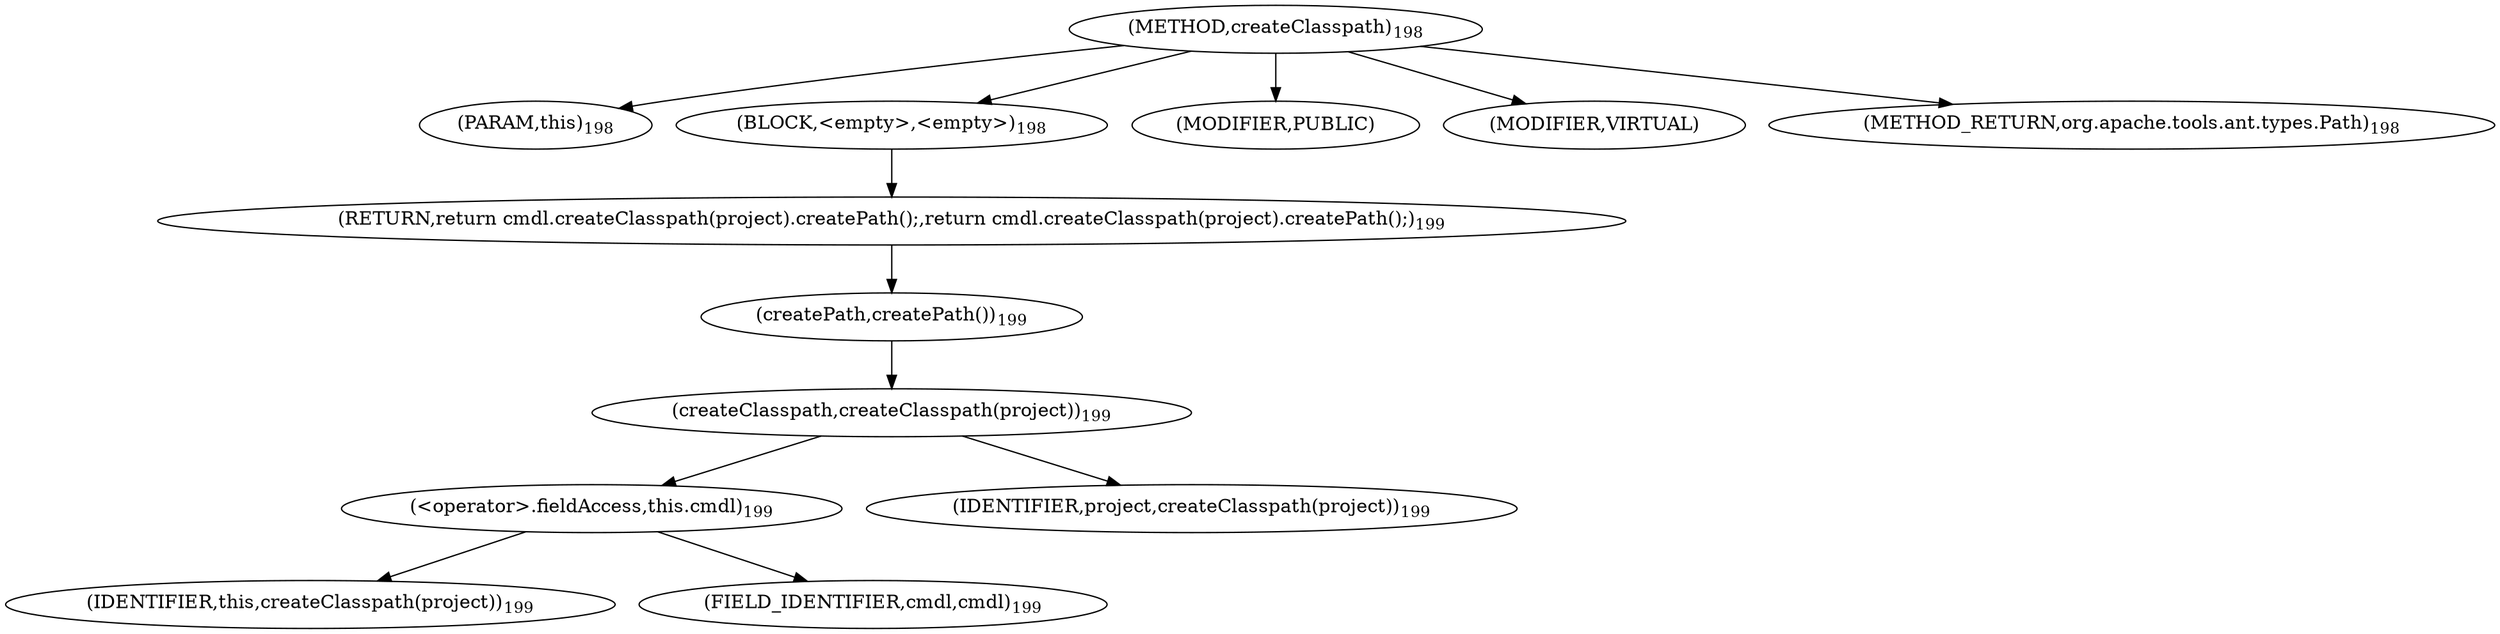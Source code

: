 digraph "createClasspath" {  
"367" [label = <(METHOD,createClasspath)<SUB>198</SUB>> ]
"368" [label = <(PARAM,this)<SUB>198</SUB>> ]
"369" [label = <(BLOCK,&lt;empty&gt;,&lt;empty&gt;)<SUB>198</SUB>> ]
"370" [label = <(RETURN,return cmdl.createClasspath(project).createPath();,return cmdl.createClasspath(project).createPath();)<SUB>199</SUB>> ]
"371" [label = <(createPath,createPath())<SUB>199</SUB>> ]
"372" [label = <(createClasspath,createClasspath(project))<SUB>199</SUB>> ]
"373" [label = <(&lt;operator&gt;.fieldAccess,this.cmdl)<SUB>199</SUB>> ]
"374" [label = <(IDENTIFIER,this,createClasspath(project))<SUB>199</SUB>> ]
"375" [label = <(FIELD_IDENTIFIER,cmdl,cmdl)<SUB>199</SUB>> ]
"376" [label = <(IDENTIFIER,project,createClasspath(project))<SUB>199</SUB>> ]
"377" [label = <(MODIFIER,PUBLIC)> ]
"378" [label = <(MODIFIER,VIRTUAL)> ]
"379" [label = <(METHOD_RETURN,org.apache.tools.ant.types.Path)<SUB>198</SUB>> ]
  "367" -> "368" 
  "367" -> "369" 
  "367" -> "377" 
  "367" -> "378" 
  "367" -> "379" 
  "369" -> "370" 
  "370" -> "371" 
  "371" -> "372" 
  "372" -> "373" 
  "372" -> "376" 
  "373" -> "374" 
  "373" -> "375" 
}

